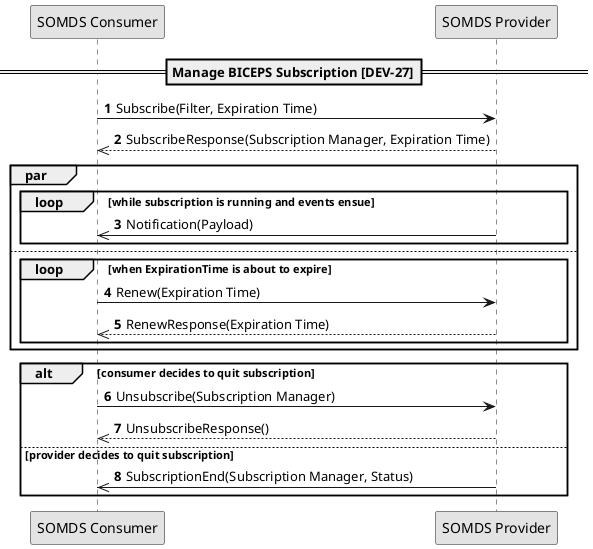 @startuml

skinparam monochrome true
autonumber

!global $str_somds_consumer = "SOMDS Consumer"
!global $str_somds_provider = "SOMDS Provider"

participant "$str_somds_consumer" as consumer
participant "$str_somds_provider" as provider

==Manage BICEPS Subscription [DEV-27]==

consumer -> provider: Subscribe(Filter, Expiration Time)
consumer <<-- provider: SubscribeResponse(Subscription Manager, Expiration Time)

par
    loop while subscription is running and events ensue
        consumer <<- provider: Notification(Payload)
    end
else
    loop when ExpirationTime is about to expire
        consumer -> provider: Renew(Expiration Time)
        consumer <<-- provider: RenewResponse(Expiration Time)
    end
end

alt consumer decides to quit subscription
    consumer -> provider: Unsubscribe(Subscription Manager)
    consumer <<-- provider: UnsubscribeResponse()
else provider decides to quit subscription
    consumer <<- provider: SubscriptionEnd(Subscription Manager, Status)
end
@enduml